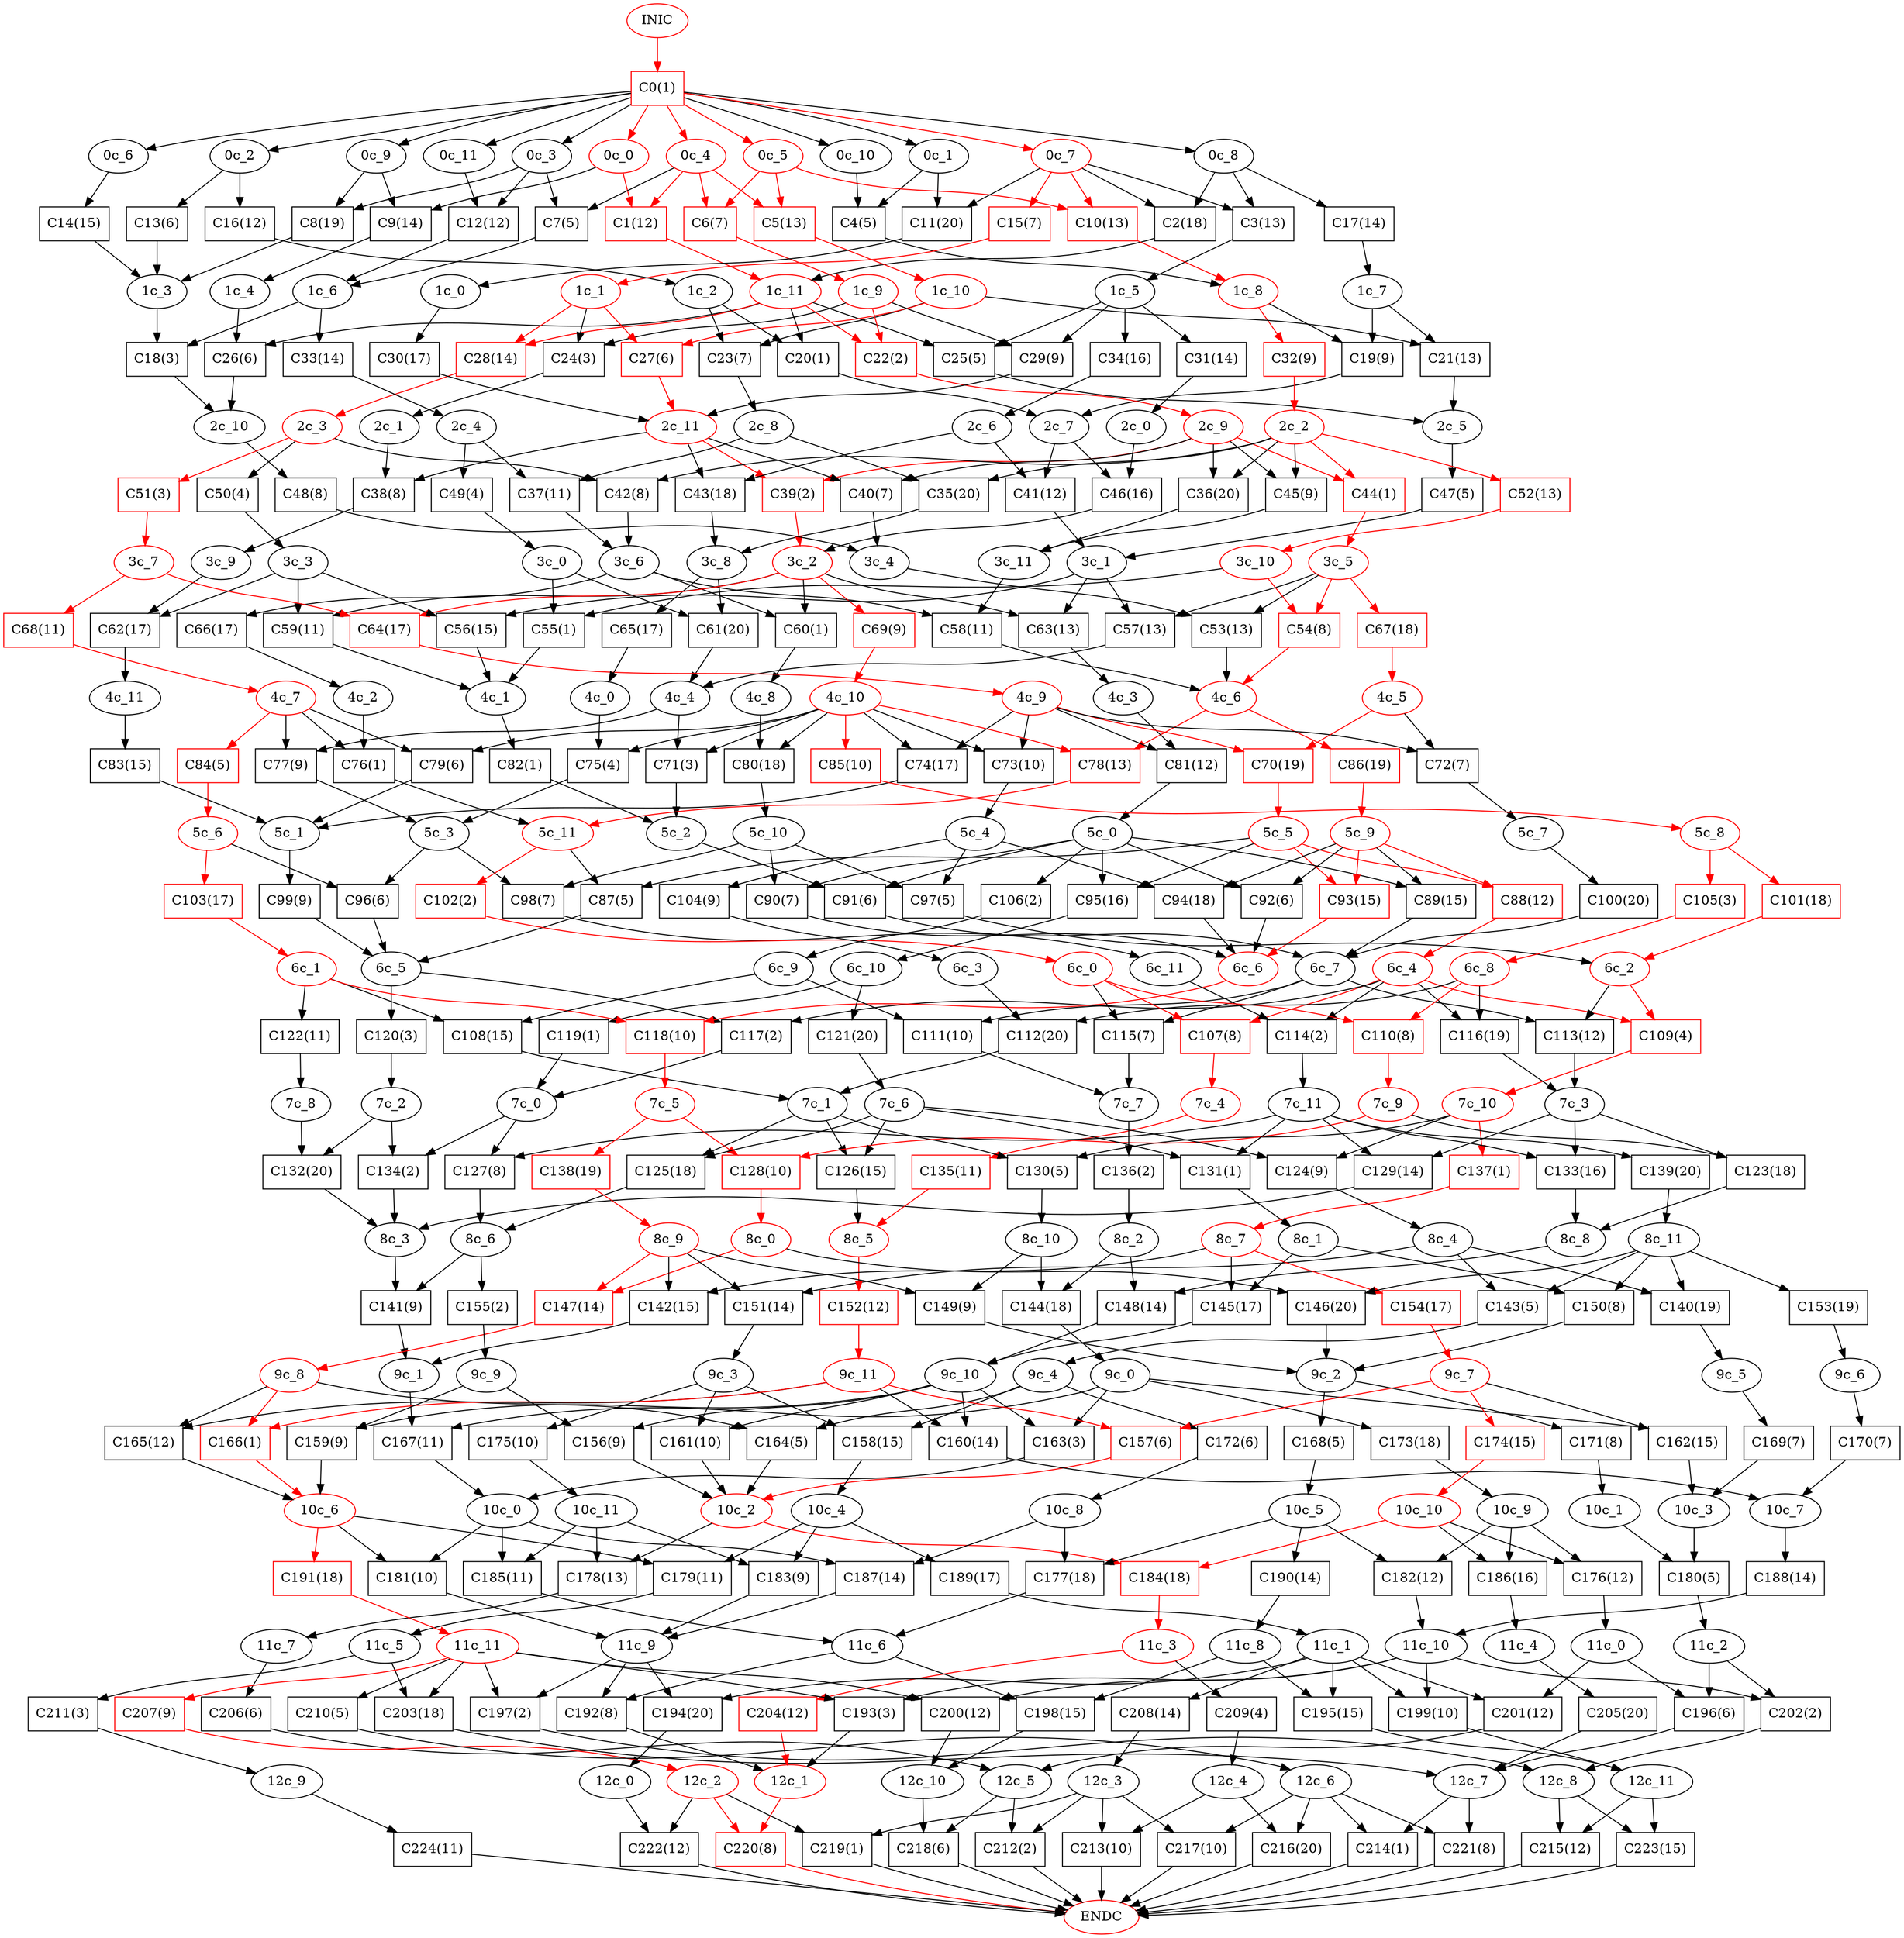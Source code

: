 digraph HGB { 
C0 [shape=box color=red]; 
node_INIC [color="red"]; 
node_INIC -> C0 [color="red"]; 
node_0c_0 [color="red"]; 
C0 -> node_0c_0 [color="red"]; 
C0 -> node_0c_1; 
C0 -> node_0c_2; 
C0 -> node_0c_3; 
node_0c_4 [color="red"]; 
C0 -> node_0c_4 [color="red"]; 
node_0c_5 [color="red"]; 
C0 -> node_0c_5 [color="red"]; 
C0 -> node_0c_6; 
node_0c_7 [color="red"]; 
C0 -> node_0c_7 [color="red"]; 
C0 -> node_0c_8; 
C0 -> node_0c_9; 
C0 -> node_0c_10; 
C0 -> node_0c_11; 
C1 [shape=box color=red]; 
node_0c_4 [color="red"]; 
node_0c_4 -> C1 [color="red"]; 
node_0c_0 [color="red"]; 
node_0c_0 -> C1 [color="red"]; 
node_1c_11 [color="red"]; 
C1 -> node_1c_11 [color="red"]; 
C2 [shape=box]; 
node_0c_8 -> C2; 
node_0c_7 -> C2; 
C2 -> node_1c_11; 
C3 [shape=box]; 
node_0c_7 -> C3; 
node_0c_8 -> C3; 
C3 -> node_1c_5; 
C4 [shape=box]; 
node_0c_10 -> C4; 
node_0c_1 -> C4; 
C4 -> node_1c_8; 
C5 [shape=box color=red]; 
node_0c_4 [color="red"]; 
node_0c_4 -> C5 [color="red"]; 
node_0c_5 [color="red"]; 
node_0c_5 -> C5 [color="red"]; 
node_1c_10 [color="red"]; 
C5 -> node_1c_10 [color="red"]; 
C6 [shape=box color=red]; 
node_0c_5 [color="red"]; 
node_0c_5 -> C6 [color="red"]; 
node_0c_4 [color="red"]; 
node_0c_4 -> C6 [color="red"]; 
node_1c_9 [color="red"]; 
C6 -> node_1c_9 [color="red"]; 
C7 [shape=box]; 
node_0c_4 -> C7; 
node_0c_3 -> C7; 
C7 -> node_1c_6; 
C8 [shape=box]; 
node_0c_3 -> C8; 
node_0c_9 -> C8; 
C8 -> node_1c_3; 
C9 [shape=box]; 
node_0c_0 -> C9; 
node_0c_9 -> C9; 
C9 -> node_1c_4; 
C10 [shape=box color=red]; 
node_0c_5 [color="red"]; 
node_0c_5 -> C10 [color="red"]; 
node_0c_7 [color="red"]; 
node_0c_7 -> C10 [color="red"]; 
node_1c_8 [color="red"]; 
C10 -> node_1c_8 [color="red"]; 
C11 [shape=box]; 
node_0c_7 -> C11; 
node_0c_1 -> C11; 
C11 -> node_1c_0; 
C12 [shape=box]; 
node_0c_11 -> C12; 
node_0c_3 -> C12; 
C12 -> node_1c_6; 
C13 [shape=box]; 
node_0c_2 -> C13; 
C13 -> node_1c_3; 
C14 [shape=box]; 
node_0c_6 -> C14; 
C14 -> node_1c_3; 
C15 [shape=box color=red]; 
node_0c_7 [color="red"]; 
node_0c_7 -> C15 [color="red"]; 
node_1c_1 [color="red"]; 
C15 -> node_1c_1 [color="red"]; 
C16 [shape=box]; 
node_0c_2 -> C16; 
C16 -> node_1c_2; 
C17 [shape=box]; 
node_0c_8 -> C17; 
C17 -> node_1c_7; 
C18 [shape=box]; 
node_1c_3 -> C18; 
node_1c_6 -> C18; 
C18 -> node_2c_10; 
C19 [shape=box]; 
node_1c_7 -> C19; 
node_1c_8 -> C19; 
C19 -> node_2c_7; 
C20 [shape=box]; 
node_1c_11 -> C20; 
node_1c_2 -> C20; 
C20 -> node_2c_7; 
C21 [shape=box]; 
node_1c_7 -> C21; 
node_1c_10 -> C21; 
C21 -> node_2c_5; 
C22 [shape=box color=red]; 
node_1c_9 [color="red"]; 
node_1c_9 -> C22 [color="red"]; 
node_1c_11 [color="red"]; 
node_1c_11 -> C22 [color="red"]; 
node_2c_9 [color="red"]; 
C22 -> node_2c_9 [color="red"]; 
C23 [shape=box]; 
node_1c_2 -> C23; 
node_1c_10 -> C23; 
C23 -> node_2c_8; 
C24 [shape=box]; 
node_1c_1 -> C24; 
node_1c_9 -> C24; 
C24 -> node_2c_1; 
C25 [shape=box]; 
node_1c_5 -> C25; 
node_1c_11 -> C25; 
C25 -> node_2c_5; 
C26 [shape=box]; 
node_1c_4 -> C26; 
node_1c_11 -> C26; 
C26 -> node_2c_10; 
C27 [shape=box color=red]; 
node_1c_1 [color="red"]; 
node_1c_1 -> C27 [color="red"]; 
node_1c_10 [color="red"]; 
node_1c_10 -> C27 [color="red"]; 
node_2c_11 [color="red"]; 
C27 -> node_2c_11 [color="red"]; 
C28 [shape=box color=red]; 
node_1c_1 [color="red"]; 
node_1c_1 -> C28 [color="red"]; 
node_1c_11 [color="red"]; 
node_1c_11 -> C28 [color="red"]; 
node_2c_3 [color="red"]; 
C28 -> node_2c_3 [color="red"]; 
C29 [shape=box]; 
node_1c_9 -> C29; 
node_1c_5 -> C29; 
C29 -> node_2c_11; 
C30 [shape=box]; 
node_1c_0 -> C30; 
C30 -> node_2c_11; 
C31 [shape=box]; 
node_1c_5 -> C31; 
C31 -> node_2c_0; 
C32 [shape=box color=red]; 
node_1c_8 [color="red"]; 
node_1c_8 -> C32 [color="red"]; 
node_2c_2 [color="red"]; 
C32 -> node_2c_2 [color="red"]; 
C33 [shape=box]; 
node_1c_6 -> C33; 
C33 -> node_2c_4; 
C34 [shape=box]; 
node_1c_5 -> C34; 
C34 -> node_2c_6; 
C35 [shape=box]; 
node_2c_2 -> C35; 
node_2c_8 -> C35; 
C35 -> node_3c_8; 
C36 [shape=box]; 
node_2c_2 -> C36; 
node_2c_9 -> C36; 
C36 -> node_3c_11; 
C37 [shape=box]; 
node_2c_8 -> C37; 
node_2c_4 -> C37; 
C37 -> node_3c_6; 
C38 [shape=box]; 
node_2c_11 -> C38; 
node_2c_1 -> C38; 
C38 -> node_3c_9; 
C39 [shape=box color=red]; 
node_2c_9 [color="red"]; 
node_2c_9 -> C39 [color="red"]; 
node_2c_11 [color="red"]; 
node_2c_11 -> C39 [color="red"]; 
node_3c_2 [color="red"]; 
C39 -> node_3c_2 [color="red"]; 
C40 [shape=box]; 
node_2c_11 -> C40; 
node_2c_9 -> C40; 
C40 -> node_3c_4; 
C41 [shape=box]; 
node_2c_6 -> C41; 
node_2c_7 -> C41; 
C41 -> node_3c_1; 
C42 [shape=box]; 
node_2c_2 -> C42; 
node_2c_3 -> C42; 
C42 -> node_3c_6; 
C43 [shape=box]; 
node_2c_11 -> C43; 
node_2c_6 -> C43; 
C43 -> node_3c_8; 
C44 [shape=box color=red]; 
node_2c_2 [color="red"]; 
node_2c_2 -> C44 [color="red"]; 
node_2c_9 [color="red"]; 
node_2c_9 -> C44 [color="red"]; 
node_3c_5 [color="red"]; 
C44 -> node_3c_5 [color="red"]; 
C45 [shape=box]; 
node_2c_9 -> C45; 
node_2c_2 -> C45; 
C45 -> node_3c_11; 
C46 [shape=box]; 
node_2c_0 -> C46; 
node_2c_7 -> C46; 
C46 -> node_3c_2; 
C47 [shape=box]; 
node_2c_5 -> C47; 
C47 -> node_3c_1; 
C48 [shape=box]; 
node_2c_10 -> C48; 
C48 -> node_3c_4; 
C49 [shape=box]; 
node_2c_4 -> C49; 
C49 -> node_3c_0; 
C50 [shape=box]; 
node_2c_3 -> C50; 
C50 -> node_3c_3; 
C51 [shape=box color=red]; 
node_2c_3 [color="red"]; 
node_2c_3 -> C51 [color="red"]; 
node_3c_7 [color="red"]; 
C51 -> node_3c_7 [color="red"]; 
C52 [shape=box color=red]; 
node_2c_2 [color="red"]; 
node_2c_2 -> C52 [color="red"]; 
node_3c_10 [color="red"]; 
C52 -> node_3c_10 [color="red"]; 
C53 [shape=box]; 
node_3c_4 -> C53; 
node_3c_5 -> C53; 
C53 -> node_4c_6; 
C54 [shape=box color=red]; 
node_3c_5 [color="red"]; 
node_3c_5 -> C54 [color="red"]; 
node_3c_10 [color="red"]; 
node_3c_10 -> C54 [color="red"]; 
node_4c_6 [color="red"]; 
C54 -> node_4c_6 [color="red"]; 
C55 [shape=box]; 
node_3c_0 -> C55; 
node_3c_10 -> C55; 
C55 -> node_4c_1; 
C56 [shape=box]; 
node_3c_3 -> C56; 
node_3c_1 -> C56; 
C56 -> node_4c_1; 
C57 [shape=box]; 
node_3c_1 -> C57; 
node_3c_5 -> C57; 
C57 -> node_4c_4; 
C58 [shape=box]; 
node_3c_6 -> C58; 
node_3c_11 -> C58; 
C58 -> node_4c_6; 
C59 [shape=box]; 
node_3c_3 -> C59; 
node_3c_2 -> C59; 
C59 -> node_4c_1; 
C60 [shape=box]; 
node_3c_2 -> C60; 
node_3c_6 -> C60; 
C60 -> node_4c_8; 
C61 [shape=box]; 
node_3c_8 -> C61; 
node_3c_0 -> C61; 
C61 -> node_4c_4; 
C62 [shape=box]; 
node_3c_3 -> C62; 
node_3c_9 -> C62; 
C62 -> node_4c_11; 
C63 [shape=box]; 
node_3c_1 -> C63; 
node_3c_2 -> C63; 
C63 -> node_4c_3; 
C64 [shape=box color=red]; 
node_3c_2 [color="red"]; 
node_3c_2 -> C64 [color="red"]; 
node_3c_7 [color="red"]; 
node_3c_7 -> C64 [color="red"]; 
node_4c_9 [color="red"]; 
C64 -> node_4c_9 [color="red"]; 
C65 [shape=box]; 
node_3c_8 -> C65; 
C65 -> node_4c_0; 
C66 [shape=box]; 
node_3c_6 -> C66; 
C66 -> node_4c_2; 
C67 [shape=box color=red]; 
node_3c_5 [color="red"]; 
node_3c_5 -> C67 [color="red"]; 
node_4c_5 [color="red"]; 
C67 -> node_4c_5 [color="red"]; 
C68 [shape=box color=red]; 
node_3c_7 [color="red"]; 
node_3c_7 -> C68 [color="red"]; 
node_4c_7 [color="red"]; 
C68 -> node_4c_7 [color="red"]; 
C69 [shape=box color=red]; 
node_3c_2 [color="red"]; 
node_3c_2 -> C69 [color="red"]; 
node_4c_10 [color="red"]; 
C69 -> node_4c_10 [color="red"]; 
C70 [shape=box color=red]; 
node_4c_5 [color="red"]; 
node_4c_5 -> C70 [color="red"]; 
node_4c_9 [color="red"]; 
node_4c_9 -> C70 [color="red"]; 
node_5c_5 [color="red"]; 
C70 -> node_5c_5 [color="red"]; 
C71 [shape=box]; 
node_4c_10 -> C71; 
node_4c_4 -> C71; 
C71 -> node_5c_2; 
C72 [shape=box]; 
node_4c_5 -> C72; 
node_4c_9 -> C72; 
C72 -> node_5c_7; 
C73 [shape=box]; 
node_4c_9 -> C73; 
node_4c_10 -> C73; 
C73 -> node_5c_4; 
C74 [shape=box]; 
node_4c_10 -> C74; 
node_4c_9 -> C74; 
C74 -> node_5c_1; 
C75 [shape=box]; 
node_4c_10 -> C75; 
node_4c_0 -> C75; 
C75 -> node_5c_3; 
C76 [shape=box]; 
node_4c_2 -> C76; 
node_4c_7 -> C76; 
C76 -> node_5c_11; 
C77 [shape=box]; 
node_4c_7 -> C77; 
node_4c_4 -> C77; 
C77 -> node_5c_3; 
C78 [shape=box color=red]; 
node_4c_6 [color="red"]; 
node_4c_6 -> C78 [color="red"]; 
node_4c_10 [color="red"]; 
node_4c_10 -> C78 [color="red"]; 
node_5c_11 [color="red"]; 
C78 -> node_5c_11 [color="red"]; 
C79 [shape=box]; 
node_4c_10 -> C79; 
node_4c_7 -> C79; 
C79 -> node_5c_1; 
C80 [shape=box]; 
node_4c_10 -> C80; 
node_4c_8 -> C80; 
C80 -> node_5c_10; 
C81 [shape=box]; 
node_4c_9 -> C81; 
node_4c_3 -> C81; 
C81 -> node_5c_0; 
C82 [shape=box]; 
node_4c_1 -> C82; 
C82 -> node_5c_2; 
C83 [shape=box]; 
node_4c_11 -> C83; 
C83 -> node_5c_1; 
C84 [shape=box color=red]; 
node_4c_7 [color="red"]; 
node_4c_7 -> C84 [color="red"]; 
node_5c_6 [color="red"]; 
C84 -> node_5c_6 [color="red"]; 
C85 [shape=box color=red]; 
node_4c_10 [color="red"]; 
node_4c_10 -> C85 [color="red"]; 
node_5c_8 [color="red"]; 
C85 -> node_5c_8 [color="red"]; 
C86 [shape=box color=red]; 
node_4c_6 [color="red"]; 
node_4c_6 -> C86 [color="red"]; 
node_5c_9 [color="red"]; 
C86 -> node_5c_9 [color="red"]; 
C87 [shape=box]; 
node_5c_5 -> C87; 
node_5c_11 -> C87; 
C87 -> node_6c_5; 
C88 [shape=box color=red]; 
node_5c_9 [color="red"]; 
node_5c_9 -> C88 [color="red"]; 
node_5c_5 [color="red"]; 
node_5c_5 -> C88 [color="red"]; 
node_6c_4 [color="red"]; 
C88 -> node_6c_4 [color="red"]; 
C89 [shape=box]; 
node_5c_0 -> C89; 
node_5c_9 -> C89; 
C89 -> node_6c_7; 
C90 [shape=box]; 
node_5c_10 -> C90; 
node_5c_0 -> C90; 
C90 -> node_6c_6; 
C91 [shape=box]; 
node_5c_2 -> C91; 
node_5c_0 -> C91; 
C91 -> node_6c_7; 
C92 [shape=box]; 
node_5c_0 -> C92; 
node_5c_9 -> C92; 
C92 -> node_6c_6; 
C93 [shape=box color=red]; 
node_5c_9 [color="red"]; 
node_5c_9 -> C93 [color="red"]; 
node_5c_5 [color="red"]; 
node_5c_5 -> C93 [color="red"]; 
node_6c_6 [color="red"]; 
C93 -> node_6c_6 [color="red"]; 
C94 [shape=box]; 
node_5c_9 -> C94; 
node_5c_4 -> C94; 
C94 -> node_6c_6; 
C95 [shape=box]; 
node_5c_0 -> C95; 
node_5c_5 -> C95; 
C95 -> node_6c_10; 
C96 [shape=box]; 
node_5c_6 -> C96; 
node_5c_3 -> C96; 
C96 -> node_6c_5; 
C97 [shape=box]; 
node_5c_4 -> C97; 
node_5c_10 -> C97; 
C97 -> node_6c_2; 
C98 [shape=box]; 
node_5c_10 -> C98; 
node_5c_3 -> C98; 
C98 -> node_6c_11; 
C99 [shape=box]; 
node_5c_1 -> C99; 
C99 -> node_6c_5; 
C100 [shape=box]; 
node_5c_7 -> C100; 
C100 -> node_6c_7; 
C101 [shape=box color=red]; 
node_5c_8 [color="red"]; 
node_5c_8 -> C101 [color="red"]; 
node_6c_2 [color="red"]; 
C101 -> node_6c_2 [color="red"]; 
C102 [shape=box color=red]; 
node_5c_11 [color="red"]; 
node_5c_11 -> C102 [color="red"]; 
node_6c_0 [color="red"]; 
C102 -> node_6c_0 [color="red"]; 
C103 [shape=box color=red]; 
node_5c_6 [color="red"]; 
node_5c_6 -> C103 [color="red"]; 
node_6c_1 [color="red"]; 
C103 -> node_6c_1 [color="red"]; 
C104 [shape=box]; 
node_5c_4 -> C104; 
C104 -> node_6c_3; 
C105 [shape=box color=red]; 
node_5c_8 [color="red"]; 
node_5c_8 -> C105 [color="red"]; 
node_6c_8 [color="red"]; 
C105 -> node_6c_8 [color="red"]; 
C106 [shape=box]; 
node_5c_0 -> C106; 
C106 -> node_6c_9; 
C107 [shape=box color=red]; 
node_6c_4 [color="red"]; 
node_6c_4 -> C107 [color="red"]; 
node_6c_0 [color="red"]; 
node_6c_0 -> C107 [color="red"]; 
node_7c_4 [color="red"]; 
C107 -> node_7c_4 [color="red"]; 
C108 [shape=box]; 
node_6c_1 -> C108; 
node_6c_9 -> C108; 
C108 -> node_7c_1; 
C109 [shape=box color=red]; 
node_6c_2 [color="red"]; 
node_6c_2 -> C109 [color="red"]; 
node_6c_4 [color="red"]; 
node_6c_4 -> C109 [color="red"]; 
node_7c_10 [color="red"]; 
C109 -> node_7c_10 [color="red"]; 
C110 [shape=box color=red]; 
node_6c_0 [color="red"]; 
node_6c_0 -> C110 [color="red"]; 
node_6c_8 [color="red"]; 
node_6c_8 -> C110 [color="red"]; 
node_7c_9 [color="red"]; 
C110 -> node_7c_9 [color="red"]; 
C111 [shape=box]; 
node_6c_9 -> C111; 
node_6c_7 -> C111; 
C111 -> node_7c_7; 
C112 [shape=box]; 
node_6c_3 -> C112; 
node_6c_8 -> C112; 
C112 -> node_7c_1; 
C113 [shape=box]; 
node_6c_2 -> C113; 
node_6c_7 -> C113; 
C113 -> node_7c_3; 
C114 [shape=box]; 
node_6c_4 -> C114; 
node_6c_11 -> C114; 
C114 -> node_7c_11; 
C115 [shape=box]; 
node_6c_7 -> C115; 
node_6c_0 -> C115; 
C115 -> node_7c_7; 
C116 [shape=box]; 
node_6c_4 -> C116; 
node_6c_8 -> C116; 
C116 -> node_7c_3; 
C117 [shape=box]; 
node_6c_4 -> C117; 
node_6c_5 -> C117; 
C117 -> node_7c_0; 
C118 [shape=box color=red]; 
node_6c_1 [color="red"]; 
node_6c_1 -> C118 [color="red"]; 
node_6c_6 [color="red"]; 
node_6c_6 -> C118 [color="red"]; 
node_7c_5 [color="red"]; 
C118 -> node_7c_5 [color="red"]; 
C119 [shape=box]; 
node_6c_10 -> C119; 
C119 -> node_7c_0; 
C120 [shape=box]; 
node_6c_5 -> C120; 
C120 -> node_7c_2; 
C121 [shape=box]; 
node_6c_10 -> C121; 
C121 -> node_7c_6; 
C122 [shape=box]; 
node_6c_1 -> C122; 
C122 -> node_7c_8; 
C123 [shape=box]; 
node_7c_3 -> C123; 
node_7c_9 -> C123; 
C123 -> node_8c_8; 
C124 [shape=box]; 
node_7c_6 -> C124; 
node_7c_10 -> C124; 
C124 -> node_8c_4; 
C125 [shape=box]; 
node_7c_6 -> C125; 
node_7c_1 -> C125; 
C125 -> node_8c_6; 
C126 [shape=box]; 
node_7c_1 -> C126; 
node_7c_6 -> C126; 
C126 -> node_8c_5; 
C127 [shape=box]; 
node_7c_11 -> C127; 
node_7c_0 -> C127; 
C127 -> node_8c_6; 
C128 [shape=box color=red]; 
node_7c_9 [color="red"]; 
node_7c_9 -> C128 [color="red"]; 
node_7c_5 [color="red"]; 
node_7c_5 -> C128 [color="red"]; 
node_8c_0 [color="red"]; 
C128 -> node_8c_0 [color="red"]; 
C129 [shape=box]; 
node_7c_11 -> C129; 
node_7c_3 -> C129; 
C129 -> node_8c_3; 
C130 [shape=box]; 
node_7c_10 -> C130; 
node_7c_1 -> C130; 
C130 -> node_8c_10; 
C131 [shape=box]; 
node_7c_11 -> C131; 
node_7c_6 -> C131; 
C131 -> node_8c_1; 
C132 [shape=box]; 
node_7c_8 -> C132; 
node_7c_2 -> C132; 
C132 -> node_8c_3; 
C133 [shape=box]; 
node_7c_3 -> C133; 
node_7c_11 -> C133; 
C133 -> node_8c_8; 
C134 [shape=box]; 
node_7c_0 -> C134; 
node_7c_2 -> C134; 
C134 -> node_8c_3; 
C135 [shape=box color=red]; 
node_7c_4 [color="red"]; 
node_7c_4 -> C135 [color="red"]; 
node_8c_5 [color="red"]; 
C135 -> node_8c_5 [color="red"]; 
C136 [shape=box]; 
node_7c_7 -> C136; 
C136 -> node_8c_2; 
C137 [shape=box color=red]; 
node_7c_10 [color="red"]; 
node_7c_10 -> C137 [color="red"]; 
node_8c_7 [color="red"]; 
C137 -> node_8c_7 [color="red"]; 
C138 [shape=box color=red]; 
node_7c_5 [color="red"]; 
node_7c_5 -> C138 [color="red"]; 
node_8c_9 [color="red"]; 
C138 -> node_8c_9 [color="red"]; 
C139 [shape=box]; 
node_7c_11 -> C139; 
C139 -> node_8c_11; 
C140 [shape=box]; 
node_8c_4 -> C140; 
node_8c_11 -> C140; 
C140 -> node_9c_5; 
C141 [shape=box]; 
node_8c_3 -> C141; 
node_8c_6 -> C141; 
C141 -> node_9c_1; 
C142 [shape=box]; 
node_8c_9 -> C142; 
node_8c_7 -> C142; 
C142 -> node_9c_1; 
C143 [shape=box]; 
node_8c_4 -> C143; 
node_8c_11 -> C143; 
C143 -> node_9c_4; 
C144 [shape=box]; 
node_8c_2 -> C144; 
node_8c_10 -> C144; 
C144 -> node_9c_0; 
C145 [shape=box]; 
node_8c_1 -> C145; 
node_8c_7 -> C145; 
C145 -> node_9c_10; 
C146 [shape=box]; 
node_8c_11 -> C146; 
node_8c_0 -> C146; 
C146 -> node_9c_2; 
C147 [shape=box color=red]; 
node_8c_9 [color="red"]; 
node_8c_9 -> C147 [color="red"]; 
node_8c_0 [color="red"]; 
node_8c_0 -> C147 [color="red"]; 
node_9c_8 [color="red"]; 
C147 -> node_9c_8 [color="red"]; 
C148 [shape=box]; 
node_8c_8 -> C148; 
node_8c_2 -> C148; 
C148 -> node_9c_10; 
C149 [shape=box]; 
node_8c_9 -> C149; 
node_8c_10 -> C149; 
C149 -> node_9c_2; 
C150 [shape=box]; 
node_8c_1 -> C150; 
node_8c_11 -> C150; 
C150 -> node_9c_2; 
C151 [shape=box]; 
node_8c_4 -> C151; 
node_8c_9 -> C151; 
C151 -> node_9c_3; 
C152 [shape=box color=red]; 
node_8c_5 [color="red"]; 
node_8c_5 -> C152 [color="red"]; 
node_9c_11 [color="red"]; 
C152 -> node_9c_11 [color="red"]; 
C153 [shape=box]; 
node_8c_11 -> C153; 
C153 -> node_9c_6; 
C154 [shape=box color=red]; 
node_8c_7 [color="red"]; 
node_8c_7 -> C154 [color="red"]; 
node_9c_7 [color="red"]; 
C154 -> node_9c_7 [color="red"]; 
C155 [shape=box]; 
node_8c_6 -> C155; 
C155 -> node_9c_9; 
C156 [shape=box]; 
node_9c_9 -> C156; 
node_9c_10 -> C156; 
C156 -> node_10c_2; 
C157 [shape=box color=red]; 
node_9c_7 [color="red"]; 
node_9c_7 -> C157 [color="red"]; 
node_9c_11 [color="red"]; 
node_9c_11 -> C157 [color="red"]; 
node_10c_2 [color="red"]; 
C157 -> node_10c_2 [color="red"]; 
C158 [shape=box]; 
node_9c_4 -> C158; 
node_9c_3 -> C158; 
C158 -> node_10c_4; 
C159 [shape=box]; 
node_9c_10 -> C159; 
node_9c_9 -> C159; 
C159 -> node_10c_6; 
C160 [shape=box]; 
node_9c_11 -> C160; 
node_9c_10 -> C160; 
C160 -> node_10c_7; 
C161 [shape=box]; 
node_9c_10 -> C161; 
node_9c_3 -> C161; 
C161 -> node_10c_2; 
C162 [shape=box]; 
node_9c_0 -> C162; 
node_9c_7 -> C162; 
C162 -> node_10c_3; 
C163 [shape=box]; 
node_9c_10 -> C163; 
node_9c_0 -> C163; 
C163 -> node_10c_0; 
C164 [shape=box]; 
node_9c_4 -> C164; 
node_9c_8 -> C164; 
C164 -> node_10c_2; 
C165 [shape=box]; 
node_9c_11 -> C165; 
node_9c_8 -> C165; 
C165 -> node_10c_6; 
C166 [shape=box color=red]; 
node_9c_11 [color="red"]; 
node_9c_11 -> C166 [color="red"]; 
node_9c_8 [color="red"]; 
node_9c_8 -> C166 [color="red"]; 
node_10c_6 [color="red"]; 
C166 -> node_10c_6 [color="red"]; 
C167 [shape=box]; 
node_9c_0 -> C167; 
node_9c_1 -> C167; 
C167 -> node_10c_0; 
C168 [shape=box]; 
node_9c_2 -> C168; 
C168 -> node_10c_5; 
C169 [shape=box]; 
node_9c_5 -> C169; 
C169 -> node_10c_3; 
C170 [shape=box]; 
node_9c_6 -> C170; 
C170 -> node_10c_7; 
C171 [shape=box]; 
node_9c_2 -> C171; 
C171 -> node_10c_1; 
C172 [shape=box]; 
node_9c_4 -> C172; 
C172 -> node_10c_8; 
C173 [shape=box]; 
node_9c_0 -> C173; 
C173 -> node_10c_9; 
C174 [shape=box color=red]; 
node_9c_7 [color="red"]; 
node_9c_7 -> C174 [color="red"]; 
node_10c_10 [color="red"]; 
C174 -> node_10c_10 [color="red"]; 
C175 [shape=box]; 
node_9c_3 -> C175; 
C175 -> node_10c_11; 
C176 [shape=box]; 
node_10c_10 -> C176; 
node_10c_9 -> C176; 
C176 -> node_11c_0; 
C177 [shape=box]; 
node_10c_5 -> C177; 
node_10c_8 -> C177; 
C177 -> node_11c_6; 
C178 [shape=box]; 
node_10c_11 -> C178; 
node_10c_2 -> C178; 
C178 -> node_11c_7; 
C179 [shape=box]; 
node_10c_6 -> C179; 
node_10c_4 -> C179; 
C179 -> node_11c_5; 
C180 [shape=box]; 
node_10c_1 -> C180; 
node_10c_3 -> C180; 
C180 -> node_11c_2; 
C181 [shape=box]; 
node_10c_6 -> C181; 
node_10c_0 -> C181; 
C181 -> node_11c_9; 
C182 [shape=box]; 
node_10c_9 -> C182; 
node_10c_5 -> C182; 
C182 -> node_11c_10; 
C183 [shape=box]; 
node_10c_11 -> C183; 
node_10c_4 -> C183; 
C183 -> node_11c_9; 
C184 [shape=box color=red]; 
node_10c_10 [color="red"]; 
node_10c_10 -> C184 [color="red"]; 
node_10c_2 [color="red"]; 
node_10c_2 -> C184 [color="red"]; 
node_11c_3 [color="red"]; 
C184 -> node_11c_3 [color="red"]; 
C185 [shape=box]; 
node_10c_11 -> C185; 
node_10c_0 -> C185; 
C185 -> node_11c_6; 
C186 [shape=box]; 
node_10c_9 -> C186; 
node_10c_10 -> C186; 
C186 -> node_11c_4; 
C187 [shape=box]; 
node_10c_0 -> C187; 
node_10c_8 -> C187; 
C187 -> node_11c_9; 
C188 [shape=box]; 
node_10c_7 -> C188; 
C188 -> node_11c_10; 
C189 [shape=box]; 
node_10c_4 -> C189; 
C189 -> node_11c_1; 
C190 [shape=box]; 
node_10c_5 -> C190; 
C190 -> node_11c_8; 
C191 [shape=box color=red]; 
node_10c_6 [color="red"]; 
node_10c_6 -> C191 [color="red"]; 
node_11c_11 [color="red"]; 
C191 -> node_11c_11 [color="red"]; 
C192 [shape=box]; 
node_11c_9 -> C192; 
node_11c_6 -> C192; 
C192 -> node_12c_1; 
C193 [shape=box]; 
node_11c_10 -> C193; 
node_11c_11 -> C193; 
C193 -> node_12c_1; 
C194 [shape=box]; 
node_11c_9 -> C194; 
node_11c_1 -> C194; 
C194 -> node_12c_0; 
C195 [shape=box]; 
node_11c_8 -> C195; 
node_11c_1 -> C195; 
C195 -> node_12c_11; 
C196 [shape=box]; 
node_11c_0 -> C196; 
node_11c_2 -> C196; 
C196 -> node_12c_7; 
C197 [shape=box]; 
node_11c_11 -> C197; 
node_11c_9 -> C197; 
C197 -> node_12c_8; 
C198 [shape=box]; 
node_11c_8 -> C198; 
node_11c_6 -> C198; 
C198 -> node_12c_10; 
C199 [shape=box]; 
node_11c_1 -> C199; 
node_11c_10 -> C199; 
C199 -> node_12c_11; 
C200 [shape=box]; 
node_11c_10 -> C200; 
node_11c_11 -> C200; 
C200 -> node_12c_10; 
C201 [shape=box]; 
node_11c_1 -> C201; 
node_11c_0 -> C201; 
C201 -> node_12c_5; 
C202 [shape=box]; 
node_11c_10 -> C202; 
node_11c_2 -> C202; 
C202 -> node_12c_8; 
C203 [shape=box]; 
node_11c_11 -> C203; 
node_11c_5 -> C203; 
C203 -> node_12c_7; 
C204 [shape=box color=red]; 
node_11c_3 [color="red"]; 
node_11c_3 -> C204 [color="red"]; 
node_12c_1 [color="red"]; 
C204 -> node_12c_1 [color="red"]; 
C205 [shape=box]; 
node_11c_4 -> C205; 
C205 -> node_12c_7; 
C206 [shape=box]; 
node_11c_7 -> C206; 
C206 -> node_12c_5; 
C207 [shape=box color=red]; 
node_11c_11 [color="red"]; 
node_11c_11 -> C207 [color="red"]; 
node_12c_2 [color="red"]; 
C207 -> node_12c_2 [color="red"]; 
C208 [shape=box]; 
node_11c_1 -> C208; 
C208 -> node_12c_3; 
C209 [shape=box]; 
node_11c_3 -> C209; 
C209 -> node_12c_4; 
C210 [shape=box]; 
node_11c_11 -> C210; 
C210 -> node_12c_6; 
C211 [shape=box]; 
node_11c_5 -> C211; 
C211 -> node_12c_9; 
C212 [shape=box]; 
node_12c_3 -> C212; 
node_12c_5 -> C212; 
C212 -> node_ENDC; 
C213 [shape=box]; 
node_12c_4 -> C213; 
node_12c_3 -> C213; 
C213 -> node_ENDC; 
C214 [shape=box]; 
node_12c_6 -> C214; 
node_12c_7 -> C214; 
C214 -> node_ENDC; 
C215 [shape=box]; 
node_12c_11 -> C215; 
node_12c_8 -> C215; 
C215 -> node_ENDC; 
C216 [shape=box]; 
node_12c_4 -> C216; 
node_12c_6 -> C216; 
C216 -> node_ENDC; 
C217 [shape=box]; 
node_12c_3 -> C217; 
node_12c_6 -> C217; 
C217 -> node_ENDC; 
C218 [shape=box]; 
node_12c_5 -> C218; 
node_12c_10 -> C218; 
C218 -> node_ENDC; 
C219 [shape=box]; 
node_12c_2 -> C219; 
node_12c_3 -> C219; 
C219 -> node_ENDC; 
C220 [shape=box color=red]; 
node_12c_1 [color="red"]; 
node_12c_1 -> C220 [color="red"]; 
node_12c_2 [color="red"]; 
node_12c_2 -> C220 [color="red"]; 
node_ENDC [color="red"]; 
C220 -> node_ENDC [color="red"]; 
C221 [shape=box]; 
node_12c_7 -> C221; 
node_12c_6 -> C221; 
C221 -> node_ENDC; 
C222 [shape=box]; 
node_12c_2 -> C222; 
node_12c_0 -> C222; 
C222 -> node_ENDC; 
C223 [shape=box]; 
node_12c_11 -> C223; 
node_12c_8 -> C223; 
C223 -> node_ENDC; 
C224 [shape=box]; 
node_12c_9 -> C224; 
C224 -> node_ENDC; 
C0 [label="C0(1)"]; 
 C1 [label="C1(12)"]; 
 C2 [label="C2(18)"]; 
 C3 [label="C3(13)"]; 
 C4 [label="C4(5)"]; 
 C5 [label="C5(13)"]; 
 C6 [label="C6(7)"]; 
 C7 [label="C7(5)"]; 
 C8 [label="C8(19)"]; 
 C9 [label="C9(14)"]; 
 C10 [label="C10(13)"]; 
 C11 [label="C11(20)"]; 
 C12 [label="C12(12)"]; 
 C13 [label="C13(6)"]; 
 C14 [label="C14(15)"]; 
 C15 [label="C15(7)"]; 
 C16 [label="C16(12)"]; 
 C17 [label="C17(14)"]; 
 C18 [label="C18(3)"]; 
 C19 [label="C19(9)"]; 
 C20 [label="C20(1)"]; 
 C21 [label="C21(13)"]; 
 C22 [label="C22(2)"]; 
 C23 [label="C23(7)"]; 
 C24 [label="C24(3)"]; 
 C25 [label="C25(5)"]; 
 C26 [label="C26(6)"]; 
 C27 [label="C27(6)"]; 
 C28 [label="C28(14)"]; 
 C29 [label="C29(9)"]; 
 C30 [label="C30(17)"]; 
 C31 [label="C31(14)"]; 
 C32 [label="C32(9)"]; 
 C33 [label="C33(14)"]; 
 C34 [label="C34(16)"]; 
 C35 [label="C35(20)"]; 
 C36 [label="C36(20)"]; 
 C37 [label="C37(11)"]; 
 C38 [label="C38(8)"]; 
 C39 [label="C39(2)"]; 
 C40 [label="C40(7)"]; 
 C41 [label="C41(12)"]; 
 C42 [label="C42(8)"]; 
 C43 [label="C43(18)"]; 
 C44 [label="C44(1)"]; 
 C45 [label="C45(9)"]; 
 C46 [label="C46(16)"]; 
 C47 [label="C47(5)"]; 
 C48 [label="C48(8)"]; 
 C49 [label="C49(4)"]; 
 C50 [label="C50(4)"]; 
 C51 [label="C51(3)"]; 
 C52 [label="C52(13)"]; 
 C53 [label="C53(13)"]; 
 C54 [label="C54(8)"]; 
 C55 [label="C55(1)"]; 
 C56 [label="C56(15)"]; 
 C57 [label="C57(13)"]; 
 C58 [label="C58(11)"]; 
 C59 [label="C59(11)"]; 
 C60 [label="C60(1)"]; 
 C61 [label="C61(20)"]; 
 C62 [label="C62(17)"]; 
 C63 [label="C63(13)"]; 
 C64 [label="C64(17)"]; 
 C65 [label="C65(17)"]; 
 C66 [label="C66(17)"]; 
 C67 [label="C67(18)"]; 
 C68 [label="C68(11)"]; 
 C69 [label="C69(9)"]; 
 C70 [label="C70(19)"]; 
 C71 [label="C71(3)"]; 
 C72 [label="C72(7)"]; 
 C73 [label="C73(10)"]; 
 C74 [label="C74(17)"]; 
 C75 [label="C75(4)"]; 
 C76 [label="C76(1)"]; 
 C77 [label="C77(9)"]; 
 C78 [label="C78(13)"]; 
 C79 [label="C79(6)"]; 
 C80 [label="C80(18)"]; 
 C81 [label="C81(12)"]; 
 C82 [label="C82(1)"]; 
 C83 [label="C83(15)"]; 
 C84 [label="C84(5)"]; 
 C85 [label="C85(10)"]; 
 C86 [label="C86(19)"]; 
 C87 [label="C87(5)"]; 
 C88 [label="C88(12)"]; 
 C89 [label="C89(15)"]; 
 C90 [label="C90(7)"]; 
 C91 [label="C91(6)"]; 
 C92 [label="C92(6)"]; 
 C93 [label="C93(15)"]; 
 C94 [label="C94(18)"]; 
 C95 [label="C95(16)"]; 
 C96 [label="C96(6)"]; 
 C97 [label="C97(5)"]; 
 C98 [label="C98(7)"]; 
 C99 [label="C99(9)"]; 
 C100 [label="C100(20)"]; 
 C101 [label="C101(18)"]; 
 C102 [label="C102(2)"]; 
 C103 [label="C103(17)"]; 
 C104 [label="C104(9)"]; 
 C105 [label="C105(3)"]; 
 C106 [label="C106(2)"]; 
 C107 [label="C107(8)"]; 
 C108 [label="C108(15)"]; 
 C109 [label="C109(4)"]; 
 C110 [label="C110(8)"]; 
 C111 [label="C111(10)"]; 
 C112 [label="C112(20)"]; 
 C113 [label="C113(12)"]; 
 C114 [label="C114(2)"]; 
 C115 [label="C115(7)"]; 
 C116 [label="C116(19)"]; 
 C117 [label="C117(2)"]; 
 C118 [label="C118(10)"]; 
 C119 [label="C119(1)"]; 
 C120 [label="C120(3)"]; 
 C121 [label="C121(20)"]; 
 C122 [label="C122(11)"]; 
 C123 [label="C123(18)"]; 
 C124 [label="C124(9)"]; 
 C125 [label="C125(18)"]; 
 C126 [label="C126(15)"]; 
 C127 [label="C127(8)"]; 
 C128 [label="C128(10)"]; 
 C129 [label="C129(14)"]; 
 C130 [label="C130(5)"]; 
 C131 [label="C131(1)"]; 
 C132 [label="C132(20)"]; 
 C133 [label="C133(16)"]; 
 C134 [label="C134(2)"]; 
 C135 [label="C135(11)"]; 
 C136 [label="C136(2)"]; 
 C137 [label="C137(1)"]; 
 C138 [label="C138(19)"]; 
 C139 [label="C139(20)"]; 
 C140 [label="C140(19)"]; 
 C141 [label="C141(9)"]; 
 C142 [label="C142(15)"]; 
 C143 [label="C143(5)"]; 
 C144 [label="C144(18)"]; 
 C145 [label="C145(17)"]; 
 C146 [label="C146(20)"]; 
 C147 [label="C147(14)"]; 
 C148 [label="C148(14)"]; 
 C149 [label="C149(9)"]; 
 C150 [label="C150(8)"]; 
 C151 [label="C151(14)"]; 
 C152 [label="C152(12)"]; 
 C153 [label="C153(19)"]; 
 C154 [label="C154(17)"]; 
 C155 [label="C155(2)"]; 
 C156 [label="C156(9)"]; 
 C157 [label="C157(6)"]; 
 C158 [label="C158(15)"]; 
 C159 [label="C159(9)"]; 
 C160 [label="C160(14)"]; 
 C161 [label="C161(10)"]; 
 C162 [label="C162(15)"]; 
 C163 [label="C163(3)"]; 
 C164 [label="C164(5)"]; 
 C165 [label="C165(12)"]; 
 C166 [label="C166(1)"]; 
 C167 [label="C167(11)"]; 
 C168 [label="C168(5)"]; 
 C169 [label="C169(7)"]; 
 C170 [label="C170(7)"]; 
 C171 [label="C171(8)"]; 
 C172 [label="C172(6)"]; 
 C173 [label="C173(18)"]; 
 C174 [label="C174(15)"]; 
 C175 [label="C175(10)"]; 
 C176 [label="C176(12)"]; 
 C177 [label="C177(18)"]; 
 C178 [label="C178(13)"]; 
 C179 [label="C179(11)"]; 
 C180 [label="C180(5)"]; 
 C181 [label="C181(10)"]; 
 C182 [label="C182(12)"]; 
 C183 [label="C183(9)"]; 
 C184 [label="C184(18)"]; 
 C185 [label="C185(11)"]; 
 C186 [label="C186(16)"]; 
 C187 [label="C187(14)"]; 
 C188 [label="C188(14)"]; 
 C189 [label="C189(17)"]; 
 C190 [label="C190(14)"]; 
 C191 [label="C191(18)"]; 
 C192 [label="C192(8)"]; 
 C193 [label="C193(3)"]; 
 C194 [label="C194(20)"]; 
 C195 [label="C195(15)"]; 
 C196 [label="C196(6)"]; 
 C197 [label="C197(2)"]; 
 C198 [label="C198(15)"]; 
 C199 [label="C199(10)"]; 
 C200 [label="C200(12)"]; 
 C201 [label="C201(12)"]; 
 C202 [label="C202(2)"]; 
 C203 [label="C203(18)"]; 
 C204 [label="C204(12)"]; 
 C205 [label="C205(20)"]; 
 C206 [label="C206(6)"]; 
 C207 [label="C207(9)"]; 
 C208 [label="C208(14)"]; 
 C209 [label="C209(4)"]; 
 C210 [label="C210(5)"]; 
 C211 [label="C211(3)"]; 
 C212 [label="C212(2)"]; 
 C213 [label="C213(10)"]; 
 C214 [label="C214(1)"]; 
 C215 [label="C215(12)"]; 
 C216 [label="C216(20)"]; 
 C217 [label="C217(10)"]; 
 C218 [label="C218(6)"]; 
 C219 [label="C219(1)"]; 
 C220 [label="C220(8)"]; 
 C221 [label="C221(8)"]; 
 C222 [label="C222(12)"]; 
 C223 [label="C223(15)"]; 
 C224 [label="C224(11)"]; 
 C0 [label="C0(1)"]; 
 C1 [label="C1(12)"]; 
 C2 [label="C2(18)"]; 
 C3 [label="C3(13)"]; 
 C4 [label="C4(5)"]; 
 C5 [label="C5(13)"]; 
 C6 [label="C6(7)"]; 
 C7 [label="C7(5)"]; 
 C8 [label="C8(19)"]; 
 C9 [label="C9(14)"]; 
 C10 [label="C10(13)"]; 
 C11 [label="C11(20)"]; 
 C12 [label="C12(12)"]; 
 C13 [label="C13(6)"]; 
 C14 [label="C14(15)"]; 
 C15 [label="C15(7)"]; 
 C16 [label="C16(12)"]; 
 C17 [label="C17(14)"]; 
 C18 [label="C18(3)"]; 
 C19 [label="C19(9)"]; 
 C20 [label="C20(1)"]; 
 C21 [label="C21(13)"]; 
 C22 [label="C22(2)"]; 
 C23 [label="C23(7)"]; 
 C24 [label="C24(3)"]; 
 C25 [label="C25(5)"]; 
 C26 [label="C26(6)"]; 
 C27 [label="C27(6)"]; 
 C28 [label="C28(14)"]; 
 C29 [label="C29(9)"]; 
 C30 [label="C30(17)"]; 
 C31 [label="C31(14)"]; 
 C32 [label="C32(9)"]; 
 C33 [label="C33(14)"]; 
 C34 [label="C34(16)"]; 
 C35 [label="C35(20)"]; 
 C36 [label="C36(20)"]; 
 C37 [label="C37(11)"]; 
 C38 [label="C38(8)"]; 
 C39 [label="C39(2)"]; 
 C40 [label="C40(7)"]; 
 C41 [label="C41(12)"]; 
 C42 [label="C42(8)"]; 
 C43 [label="C43(18)"]; 
 C44 [label="C44(1)"]; 
 C45 [label="C45(9)"]; 
 C46 [label="C46(16)"]; 
 C47 [label="C47(5)"]; 
 C48 [label="C48(8)"]; 
 C49 [label="C49(4)"]; 
 C50 [label="C50(4)"]; 
 C51 [label="C51(3)"]; 
 C52 [label="C52(13)"]; 
 C53 [label="C53(13)"]; 
 C54 [label="C54(8)"]; 
 C55 [label="C55(1)"]; 
 C56 [label="C56(15)"]; 
 C57 [label="C57(13)"]; 
 C58 [label="C58(11)"]; 
 C59 [label="C59(11)"]; 
 C60 [label="C60(1)"]; 
 C61 [label="C61(20)"]; 
 C62 [label="C62(17)"]; 
 C63 [label="C63(13)"]; 
 C64 [label="C64(17)"]; 
 C65 [label="C65(17)"]; 
 C66 [label="C66(17)"]; 
 C67 [label="C67(18)"]; 
 C68 [label="C68(11)"]; 
 C69 [label="C69(9)"]; 
 C70 [label="C70(19)"]; 
 C71 [label="C71(3)"]; 
 C72 [label="C72(7)"]; 
 C73 [label="C73(10)"]; 
 C74 [label="C74(17)"]; 
 C75 [label="C75(4)"]; 
 C76 [label="C76(1)"]; 
 C77 [label="C77(9)"]; 
 C78 [label="C78(13)"]; 
 C79 [label="C79(6)"]; 
 C80 [label="C80(18)"]; 
 C81 [label="C81(12)"]; 
 C82 [label="C82(1)"]; 
 C83 [label="C83(15)"]; 
 C84 [label="C84(5)"]; 
 C85 [label="C85(10)"]; 
 C86 [label="C86(19)"]; 
 C87 [label="C87(5)"]; 
 C88 [label="C88(12)"]; 
 C89 [label="C89(15)"]; 
 C90 [label="C90(7)"]; 
 C91 [label="C91(6)"]; 
 C92 [label="C92(6)"]; 
 C93 [label="C93(15)"]; 
 C94 [label="C94(18)"]; 
 C95 [label="C95(16)"]; 
 C96 [label="C96(6)"]; 
 C97 [label="C97(5)"]; 
 C98 [label="C98(7)"]; 
 C99 [label="C99(9)"]; 
 C100 [label="C100(20)"]; 
 C101 [label="C101(18)"]; 
 C102 [label="C102(2)"]; 
 C103 [label="C103(17)"]; 
 C104 [label="C104(9)"]; 
 C105 [label="C105(3)"]; 
 C106 [label="C106(2)"]; 
 C107 [label="C107(8)"]; 
 C108 [label="C108(15)"]; 
 C109 [label="C109(4)"]; 
 C110 [label="C110(8)"]; 
 C111 [label="C111(10)"]; 
 C112 [label="C112(20)"]; 
 C113 [label="C113(12)"]; 
 C114 [label="C114(2)"]; 
 C115 [label="C115(7)"]; 
 C116 [label="C116(19)"]; 
 C117 [label="C117(2)"]; 
 C118 [label="C118(10)"]; 
 C119 [label="C119(1)"]; 
 C120 [label="C120(3)"]; 
 C121 [label="C121(20)"]; 
 C122 [label="C122(11)"]; 
 C123 [label="C123(18)"]; 
 C124 [label="C124(9)"]; 
 C125 [label="C125(18)"]; 
 C126 [label="C126(15)"]; 
 C127 [label="C127(8)"]; 
 C128 [label="C128(10)"]; 
 C129 [label="C129(14)"]; 
 C130 [label="C130(5)"]; 
 C131 [label="C131(1)"]; 
 C132 [label="C132(20)"]; 
 C133 [label="C133(16)"]; 
 C134 [label="C134(2)"]; 
 C135 [label="C135(11)"]; 
 C136 [label="C136(2)"]; 
 C137 [label="C137(1)"]; 
 C138 [label="C138(19)"]; 
 C139 [label="C139(20)"]; 
 C140 [label="C140(19)"]; 
 C141 [label="C141(9)"]; 
 C142 [label="C142(15)"]; 
 C143 [label="C143(5)"]; 
 C144 [label="C144(18)"]; 
 C145 [label="C145(17)"]; 
 C146 [label="C146(20)"]; 
 C147 [label="C147(14)"]; 
 C148 [label="C148(14)"]; 
 C149 [label="C149(9)"]; 
 C150 [label="C150(8)"]; 
 C151 [label="C151(14)"]; 
 C152 [label="C152(12)"]; 
 C153 [label="C153(19)"]; 
 C154 [label="C154(17)"]; 
 C155 [label="C155(2)"]; 
 C156 [label="C156(9)"]; 
 C157 [label="C157(6)"]; 
 C158 [label="C158(15)"]; 
 C159 [label="C159(9)"]; 
 C160 [label="C160(14)"]; 
 C161 [label="C161(10)"]; 
 C162 [label="C162(15)"]; 
 C163 [label="C163(3)"]; 
 C164 [label="C164(5)"]; 
 C165 [label="C165(12)"]; 
 C166 [label="C166(1)"]; 
 C167 [label="C167(11)"]; 
 C168 [label="C168(5)"]; 
 C169 [label="C169(7)"]; 
 C170 [label="C170(7)"]; 
 C171 [label="C171(8)"]; 
 C172 [label="C172(6)"]; 
 C173 [label="C173(18)"]; 
 C174 [label="C174(15)"]; 
 C175 [label="C175(10)"]; 
 C176 [label="C176(12)"]; 
 C177 [label="C177(18)"]; 
 C178 [label="C178(13)"]; 
 C179 [label="C179(11)"]; 
 C180 [label="C180(5)"]; 
 C181 [label="C181(10)"]; 
 C182 [label="C182(12)"]; 
 C183 [label="C183(9)"]; 
 C184 [label="C184(18)"]; 
 C185 [label="C185(11)"]; 
 C186 [label="C186(16)"]; 
 C187 [label="C187(14)"]; 
 C188 [label="C188(14)"]; 
 C189 [label="C189(17)"]; 
 C190 [label="C190(14)"]; 
 C191 [label="C191(18)"]; 
 C192 [label="C192(8)"]; 
 C193 [label="C193(3)"]; 
 C194 [label="C194(20)"]; 
 C195 [label="C195(15)"]; 
 C196 [label="C196(6)"]; 
 C197 [label="C197(2)"]; 
 C198 [label="C198(15)"]; 
 C199 [label="C199(10)"]; 
 C200 [label="C200(12)"]; 
 C201 [label="C201(12)"]; 
 C202 [label="C202(2)"]; 
 C203 [label="C203(18)"]; 
 C204 [label="C204(12)"]; 
 C205 [label="C205(20)"]; 
 C206 [label="C206(6)"]; 
 C207 [label="C207(9)"]; 
 C208 [label="C208(14)"]; 
 C209 [label="C209(4)"]; 
 C210 [label="C210(5)"]; 
 C211 [label="C211(3)"]; 
 C212 [label="C212(2)"]; 
 C213 [label="C213(10)"]; 
 C214 [label="C214(1)"]; 
 C215 [label="C215(12)"]; 
 C216 [label="C216(20)"]; 
 C217 [label="C217(10)"]; 
 C218 [label="C218(6)"]; 
 C219 [label="C219(1)"]; 
 C220 [label="C220(8)"]; 
 C221 [label="C221(8)"]; 
 C222 [label="C222(12)"]; 
 C223 [label="C223(15)"]; 
 C224 [label="C224(11)"]; 
 node_0c_0 [label="0c_0"]; 
 node_0c_1 [label="0c_1"]; 
 node_0c_2 [label="0c_2"]; 
 node_0c_3 [label="0c_3"]; 
 node_0c_4 [label="0c_4"]; 
 node_0c_5 [label="0c_5"]; 
 node_0c_6 [label="0c_6"]; 
 node_0c_7 [label="0c_7"]; 
 node_0c_8 [label="0c_8"]; 
 node_0c_9 [label="0c_9"]; 
 node_0c_10 [label="0c_10"]; 
 node_0c_11 [label="0c_11"]; 
 node_INIC [label="INIC"]; 
 node_1c_11 [label="1c_11"]; 
 node_1c_5 [label="1c_5"]; 
 node_1c_8 [label="1c_8"]; 
 node_1c_10 [label="1c_10"]; 
 node_1c_9 [label="1c_9"]; 
 node_1c_6 [label="1c_6"]; 
 node_1c_3 [label="1c_3"]; 
 node_1c_4 [label="1c_4"]; 
 node_1c_0 [label="1c_0"]; 
 node_1c_1 [label="1c_1"]; 
 node_1c_2 [label="1c_2"]; 
 node_1c_7 [label="1c_7"]; 
 node_2c_10 [label="2c_10"]; 
 node_2c_7 [label="2c_7"]; 
 node_2c_5 [label="2c_5"]; 
 node_2c_9 [label="2c_9"]; 
 node_2c_8 [label="2c_8"]; 
 node_2c_1 [label="2c_1"]; 
 node_2c_11 [label="2c_11"]; 
 node_2c_3 [label="2c_3"]; 
 node_2c_0 [label="2c_0"]; 
 node_2c_2 [label="2c_2"]; 
 node_2c_4 [label="2c_4"]; 
 node_2c_6 [label="2c_6"]; 
 node_3c_8 [label="3c_8"]; 
 node_3c_11 [label="3c_11"]; 
 node_3c_6 [label="3c_6"]; 
 node_3c_9 [label="3c_9"]; 
 node_3c_2 [label="3c_2"]; 
 node_3c_4 [label="3c_4"]; 
 node_3c_1 [label="3c_1"]; 
 node_3c_5 [label="3c_5"]; 
 node_3c_0 [label="3c_0"]; 
 node_3c_3 [label="3c_3"]; 
 node_3c_7 [label="3c_7"]; 
 node_3c_10 [label="3c_10"]; 
 node_4c_6 [label="4c_6"]; 
 node_4c_1 [label="4c_1"]; 
 node_4c_4 [label="4c_4"]; 
 node_4c_8 [label="4c_8"]; 
 node_4c_11 [label="4c_11"]; 
 node_4c_3 [label="4c_3"]; 
 node_4c_9 [label="4c_9"]; 
 node_4c_0 [label="4c_0"]; 
 node_4c_2 [label="4c_2"]; 
 node_4c_5 [label="4c_5"]; 
 node_4c_7 [label="4c_7"]; 
 node_4c_10 [label="4c_10"]; 
 node_5c_5 [label="5c_5"]; 
 node_5c_2 [label="5c_2"]; 
 node_5c_7 [label="5c_7"]; 
 node_5c_4 [label="5c_4"]; 
 node_5c_1 [label="5c_1"]; 
 node_5c_3 [label="5c_3"]; 
 node_5c_11 [label="5c_11"]; 
 node_5c_10 [label="5c_10"]; 
 node_5c_0 [label="5c_0"]; 
 node_5c_6 [label="5c_6"]; 
 node_5c_8 [label="5c_8"]; 
 node_5c_9 [label="5c_9"]; 
 node_6c_5 [label="6c_5"]; 
 node_6c_4 [label="6c_4"]; 
 node_6c_7 [label="6c_7"]; 
 node_6c_6 [label="6c_6"]; 
 node_6c_10 [label="6c_10"]; 
 node_6c_2 [label="6c_2"]; 
 node_6c_11 [label="6c_11"]; 
 node_6c_0 [label="6c_0"]; 
 node_6c_1 [label="6c_1"]; 
 node_6c_3 [label="6c_3"]; 
 node_6c_8 [label="6c_8"]; 
 node_6c_9 [label="6c_9"]; 
 node_7c_4 [label="7c_4"]; 
 node_7c_1 [label="7c_1"]; 
 node_7c_10 [label="7c_10"]; 
 node_7c_9 [label="7c_9"]; 
 node_7c_7 [label="7c_7"]; 
 node_7c_3 [label="7c_3"]; 
 node_7c_11 [label="7c_11"]; 
 node_7c_0 [label="7c_0"]; 
 node_7c_5 [label="7c_5"]; 
 node_7c_2 [label="7c_2"]; 
 node_7c_6 [label="7c_6"]; 
 node_7c_8 [label="7c_8"]; 
 node_8c_8 [label="8c_8"]; 
 node_8c_4 [label="8c_4"]; 
 node_8c_6 [label="8c_6"]; 
 node_8c_5 [label="8c_5"]; 
 node_8c_0 [label="8c_0"]; 
 node_8c_3 [label="8c_3"]; 
 node_8c_10 [label="8c_10"]; 
 node_8c_1 [label="8c_1"]; 
 node_8c_2 [label="8c_2"]; 
 node_8c_7 [label="8c_7"]; 
 node_8c_9 [label="8c_9"]; 
 node_8c_11 [label="8c_11"]; 
 node_9c_5 [label="9c_5"]; 
 node_9c_1 [label="9c_1"]; 
 node_9c_4 [label="9c_4"]; 
 node_9c_0 [label="9c_0"]; 
 node_9c_10 [label="9c_10"]; 
 node_9c_2 [label="9c_2"]; 
 node_9c_8 [label="9c_8"]; 
 node_9c_3 [label="9c_3"]; 
 node_9c_11 [label="9c_11"]; 
 node_9c_6 [label="9c_6"]; 
 node_9c_7 [label="9c_7"]; 
 node_9c_9 [label="9c_9"]; 
 node_10c_2 [label="10c_2"]; 
 node_10c_4 [label="10c_4"]; 
 node_10c_6 [label="10c_6"]; 
 node_10c_7 [label="10c_7"]; 
 node_10c_3 [label="10c_3"]; 
 node_10c_0 [label="10c_0"]; 
 node_10c_5 [label="10c_5"]; 
 node_10c_1 [label="10c_1"]; 
 node_10c_8 [label="10c_8"]; 
 node_10c_9 [label="10c_9"]; 
 node_10c_10 [label="10c_10"]; 
 node_10c_11 [label="10c_11"]; 
 node_11c_0 [label="11c_0"]; 
 node_11c_6 [label="11c_6"]; 
 node_11c_7 [label="11c_7"]; 
 node_11c_5 [label="11c_5"]; 
 node_11c_2 [label="11c_2"]; 
 node_11c_9 [label="11c_9"]; 
 node_11c_10 [label="11c_10"]; 
 node_11c_3 [label="11c_3"]; 
 node_11c_4 [label="11c_4"]; 
 node_11c_1 [label="11c_1"]; 
 node_11c_8 [label="11c_8"]; 
 node_11c_11 [label="11c_11"]; 
 node_12c_1 [label="12c_1"]; 
 node_12c_0 [label="12c_0"]; 
 node_12c_11 [label="12c_11"]; 
 node_12c_7 [label="12c_7"]; 
 node_12c_8 [label="12c_8"]; 
 node_12c_10 [label="12c_10"]; 
 node_12c_5 [label="12c_5"]; 
 node_12c_2 [label="12c_2"]; 
 node_12c_3 [label="12c_3"]; 
 node_12c_4 [label="12c_4"]; 
 node_12c_6 [label="12c_6"]; 
 node_12c_9 [label="12c_9"]; 
 node_ENDC [label="ENDC"]; 
 }